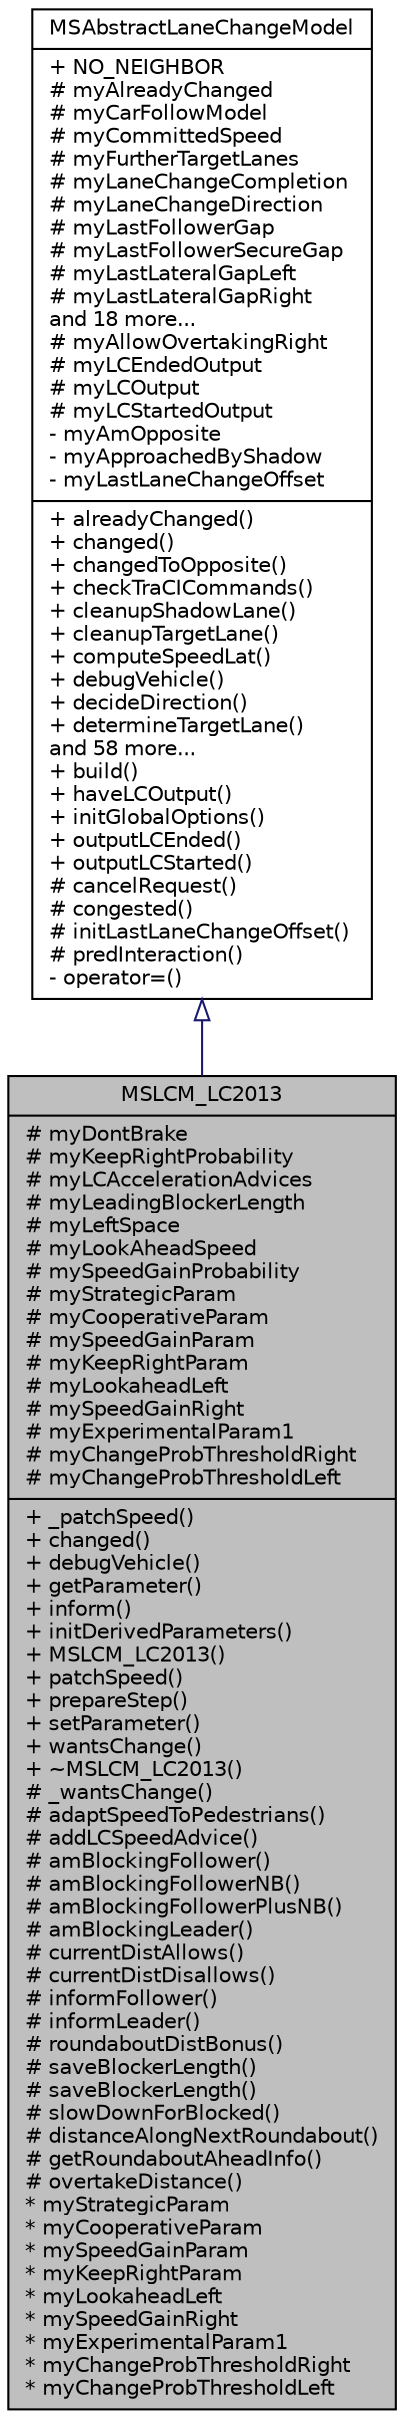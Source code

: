 digraph "MSLCM_LC2013"
{
  edge [fontname="Helvetica",fontsize="10",labelfontname="Helvetica",labelfontsize="10"];
  node [fontname="Helvetica",fontsize="10",shape=record];
  Node0 [label="{MSLCM_LC2013\n|# myDontBrake\l# myKeepRightProbability\l# myLCAccelerationAdvices\l# myLeadingBlockerLength\l# myLeftSpace\l# myLookAheadSpeed\l# mySpeedGainProbability\l# myStrategicParam\l# myCooperativeParam\l# mySpeedGainParam\l# myKeepRightParam\l# myLookaheadLeft\l# mySpeedGainRight\l# myExperimentalParam1\l# myChangeProbThresholdRight\l# myChangeProbThresholdLeft\l|+ _patchSpeed()\l+ changed()\l+ debugVehicle()\l+ getParameter()\l+ inform()\l+ initDerivedParameters()\l+ MSLCM_LC2013()\l+ patchSpeed()\l+ prepareStep()\l+ setParameter()\l+ wantsChange()\l+ ~MSLCM_LC2013()\l# _wantsChange()\l# adaptSpeedToPedestrians()\l# addLCSpeedAdvice()\l# amBlockingFollower()\l# amBlockingFollowerNB()\l# amBlockingFollowerPlusNB()\l# amBlockingLeader()\l# currentDistAllows()\l# currentDistDisallows()\l# informFollower()\l# informLeader()\l# roundaboutDistBonus()\l# saveBlockerLength()\l# saveBlockerLength()\l# slowDownForBlocked()\l# distanceAlongNextRoundabout()\l# getRoundaboutAheadInfo()\l# overtakeDistance()\l* myStrategicParam\l* myCooperativeParam\l* mySpeedGainParam\l* myKeepRightParam\l* myLookaheadLeft\l* mySpeedGainRight\l* myExperimentalParam1\l* myChangeProbThresholdRight\l* myChangeProbThresholdLeft\l}",height=0.2,width=0.4,color="black", fillcolor="grey75", style="filled", fontcolor="black"];
  Node1 -> Node0 [dir="back",color="midnightblue",fontsize="10",style="solid",arrowtail="onormal",fontname="Helvetica"];
  Node1 [label="{MSAbstractLaneChangeModel\n|+ NO_NEIGHBOR\l# myAlreadyChanged\l# myCarFollowModel\l# myCommittedSpeed\l# myFurtherTargetLanes\l# myLaneChangeCompletion\l# myLaneChangeDirection\l# myLastFollowerGap\l# myLastFollowerSecureGap\l# myLastLateralGapLeft\l# myLastLateralGapRight\land 18 more...\l# myAllowOvertakingRight\l# myLCEndedOutput\l# myLCOutput\l# myLCStartedOutput\l- myAmOpposite\l- myApproachedByShadow\l- myLastLaneChangeOffset\l|+ alreadyChanged()\l+ changed()\l+ changedToOpposite()\l+ checkTraCICommands()\l+ cleanupShadowLane()\l+ cleanupTargetLane()\l+ computeSpeedLat()\l+ debugVehicle()\l+ decideDirection()\l+ determineTargetLane()\land 58 more...\l+ build()\l+ haveLCOutput()\l+ initGlobalOptions()\l+ outputLCEnded()\l+ outputLCStarted()\l# cancelRequest()\l# congested()\l# initLastLaneChangeOffset()\l# predInteraction()\l- operator=()\l}",height=0.2,width=0.4,color="black", fillcolor="white", style="filled",URL="$db/d0d/class_m_s_abstract_lane_change_model.html",tooltip="Interface for lane-change models. "];
}
